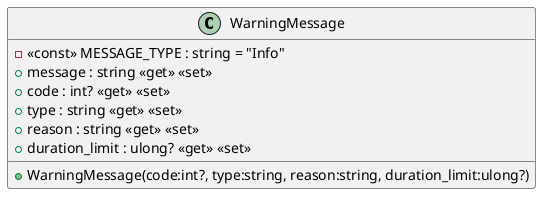 @startuml
class WarningMessage {
    + WarningMessage(code:int?, type:string, reason:string, duration_limit:ulong?)
    - <<const>> MESSAGE_TYPE : string = "Info"
    + message : string <<get>> <<set>>
    + code : int? <<get>> <<set>>
    + type : string <<get>> <<set>>
    + reason : string <<get>> <<set>>
    + duration_limit : ulong? <<get>> <<set>>
}
@enduml
